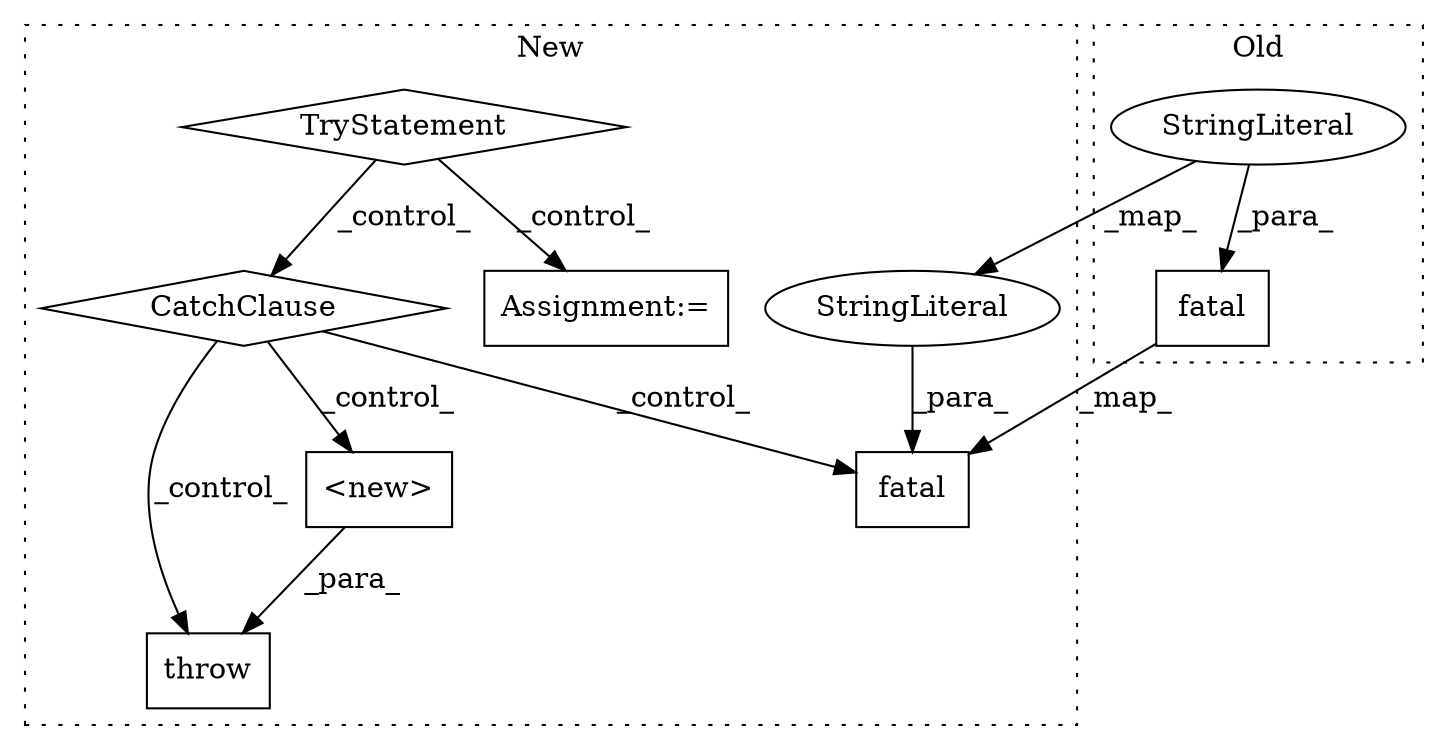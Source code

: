 digraph G {
subgraph cluster0 {
1 [label="fatal" a="32" s="6589,6658" l="6,1" shape="box"];
3 [label="StringLiteral" a="45" s="6595" l="39" shape="ellipse"];
label = "Old";
style="dotted";
}
subgraph cluster1 {
2 [label="fatal" a="32" s="7462,7517" l="6,1" shape="box"];
4 [label="StringLiteral" a="45" s="7468" l="37" shape="ellipse"];
5 [label="TryStatement" a="54" s="7170" l="4" shape="diamond"];
6 [label="CatchClause" a="12" s="7386,7431" l="13,2" shape="diamond"];
7 [label="throw" a="53" s="7528" l="6" shape="box"];
8 [label="<new>" a="14" s="7534" l="17" shape="box"];
9 [label="Assignment:=" a="7" s="7271" l="1" shape="box"];
label = "New";
style="dotted";
}
1 -> 2 [label="_map_"];
3 -> 1 [label="_para_"];
3 -> 4 [label="_map_"];
4 -> 2 [label="_para_"];
5 -> 6 [label="_control_"];
5 -> 9 [label="_control_"];
6 -> 7 [label="_control_"];
6 -> 2 [label="_control_"];
6 -> 8 [label="_control_"];
8 -> 7 [label="_para_"];
}